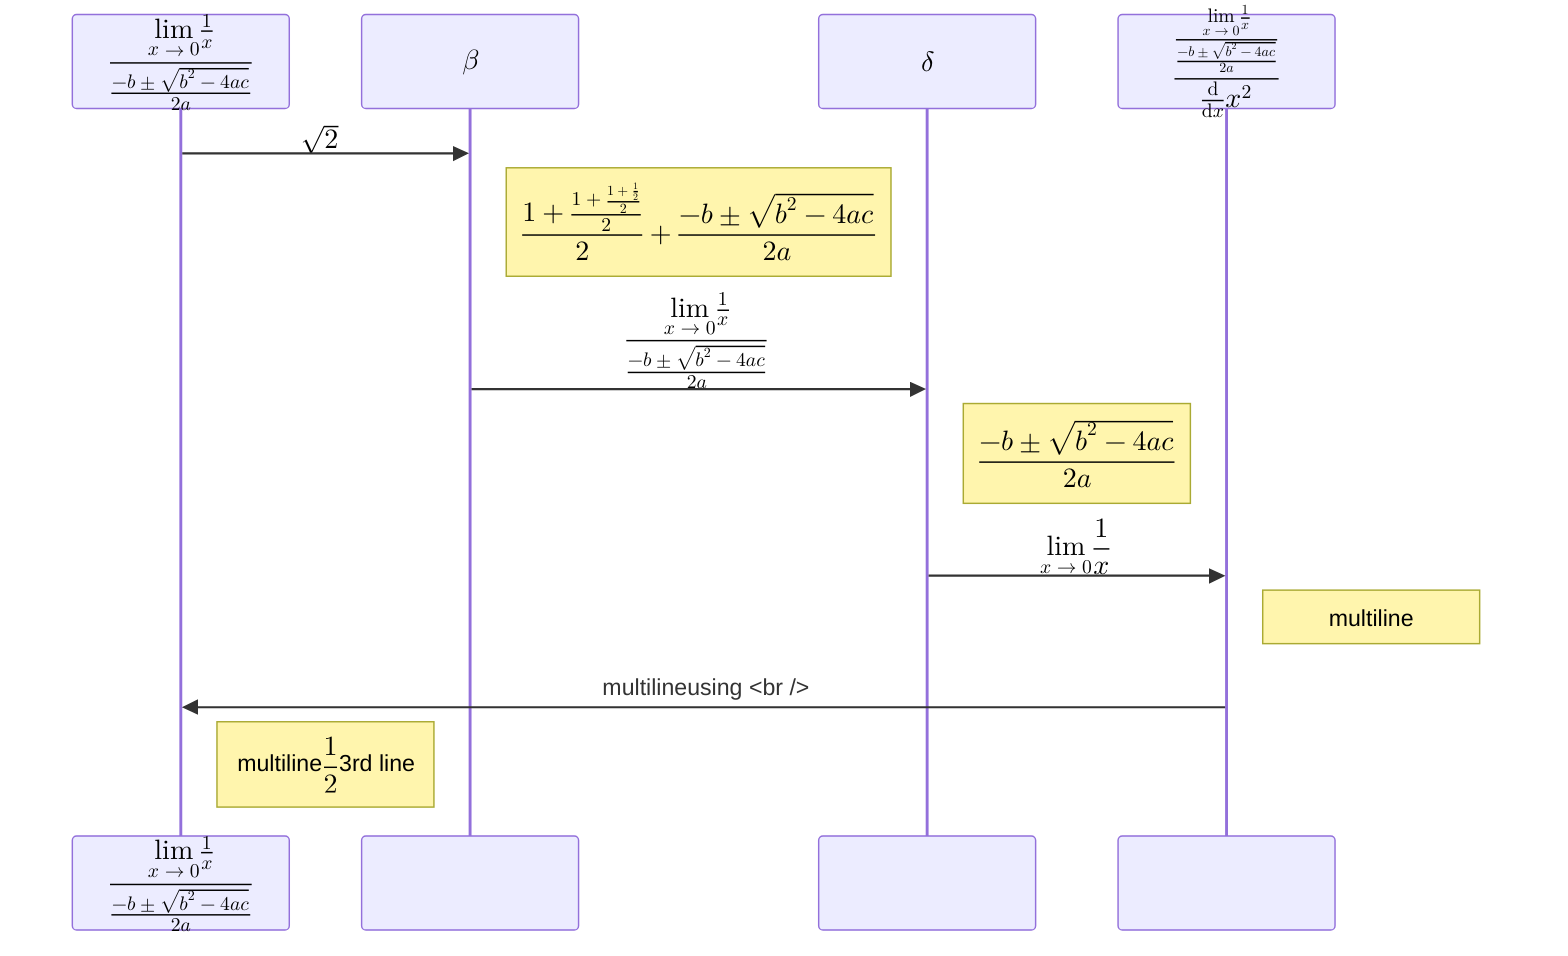 sequenceDiagram
    participant 1 as $$\frac{\lim_{x\rightarrow0}{\frac{1}{x}}}{\frac{-b\pm\sqrt{b^2-4ac}}{2a}}$$
    participant 2 as $$\beta$$
    participant 3 as $$\delta$$
    participant 4 as $$\frac{\frac{\lim_{x\rightarrow0}{\frac{1}{x}}}{\frac{-b\pm\sqrt{b^2-4ac}}{2a}}}{\frac{\text{d}}{\text{d}x}{x^2}}$$
    1->>2: $$\sqrt{2}$$
    note right of 2: $$\frac{1+\frac{1+\frac{1+\frac{1}{2}}{2}}{2}}{2}+\frac{-b\pm\sqrt{b^2-4ac}}{2a}$$
    2->>3: $$\frac{\lim_{x\rightarrow0}{\frac{1}{x}}}{\frac{-b\pm\sqrt{b^2-4ac}}{2a}}$$
    note right of 3: $$\frac{-b\pm\sqrt{b^2-4ac}}{2a}$$
    3->>4: $$\lim_{x\rightarrow0}{\frac{1}{x}}$$;
    note right of 4: multiline
    4->>1: multilineusing #lt;br /#gt;
    note right of 1: multiline$$\frac{1}{2}$$3rd line